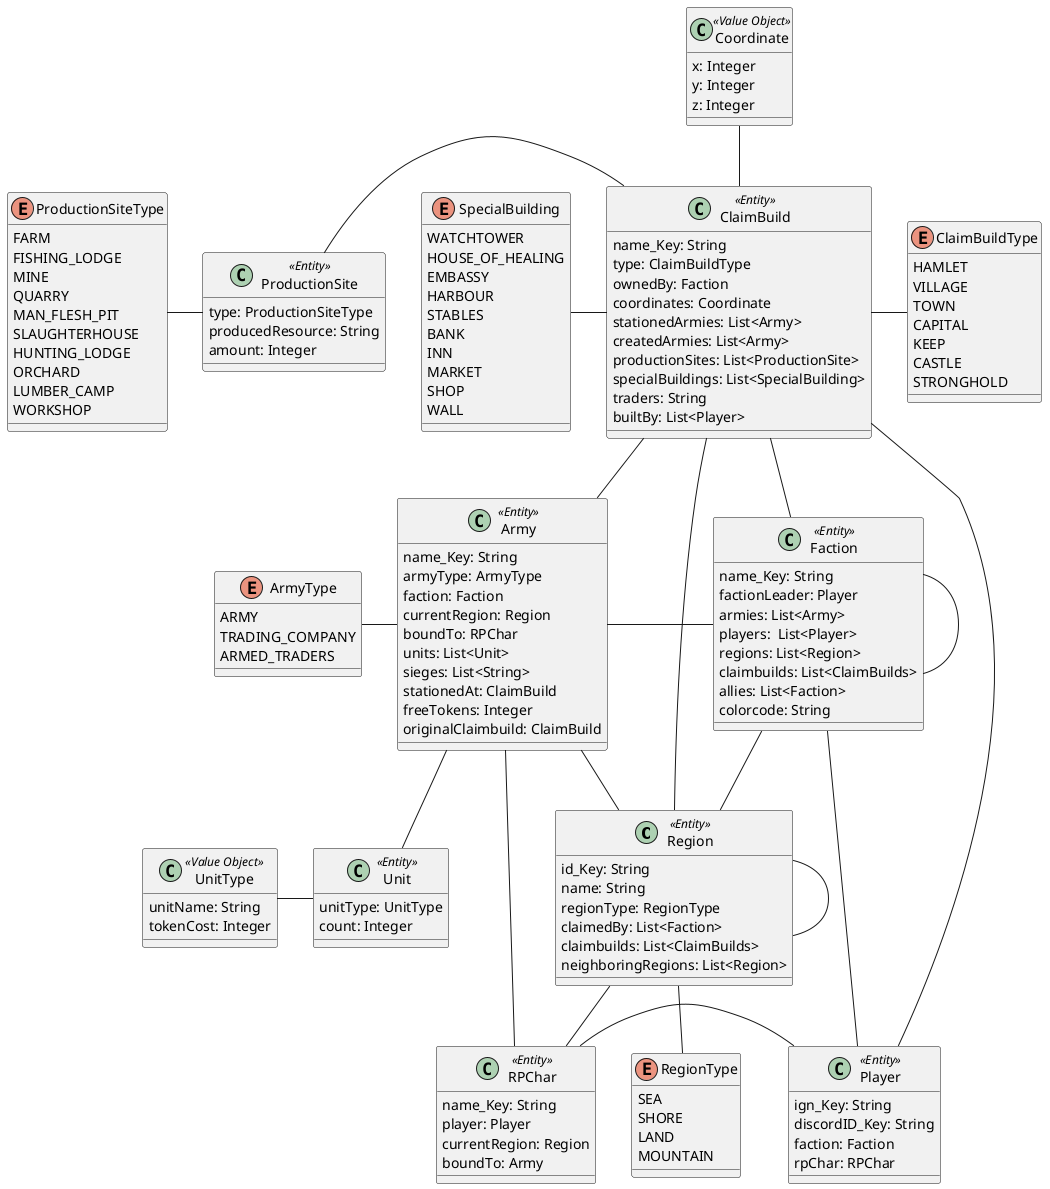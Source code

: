 @startuml
class Region <<Entity>> {
    id_Key: String
    name: String
    regionType: RegionType
    claimedBy: List<Faction>
    claimbuilds: List<ClaimBuilds>
    neighboringRegions: List<Region>
}

enum RegionType {
    SEA
    SHORE
    LAND
    MOUNTAIN
}

class ClaimBuild <<Entity>> {
    name_Key: String
    type: ClaimBuildType
    ownedBy: Faction
    coordinates: Coordinate
    stationedArmies: List<Army>
    createdArmies: List<Army>
    productionSites: List<ProductionSite>
    specialBuildings: List<SpecialBuilding>
    traders: String
    builtBy: List<Player>
}

enum ClaimBuildType {
    HAMLET
    VILLAGE
    TOWN
    CAPITAL
    KEEP
    CASTLE
    STRONGHOLD
}

class Faction <<Entity>> {
    name_Key: String
    factionLeader: Player
    armies: List<Army>
    players:  List<Player>
    regions: List<Region>
    claimbuilds: List<ClaimBuilds>
    allies: List<Faction>
    colorcode: String
}

class Player <<Entity>> {
    ign_Key: String
    discordID_Key: String
    faction: Faction
    rpChar: RPChar
}

class RPChar <<Entity>> {
    name_Key: String
    player: Player
    currentRegion: Region
    boundTo: Army
}

class Coordinate <<Value Object>> {
    x: Integer
    y: Integer
    z: Integer
}

class ProductionSite <<Entity>> {
    type: ProductionSiteType
    producedResource: String
    amount: Integer
}

enum ProductionSiteType {
    FARM
    FISHING_LODGE
    MINE
    QUARRY
    MAN_FLESH_PIT
    SLAUGHTERHOUSE
    HUNTING_LODGE
    ORCHARD
    LUMBER_CAMP
    WORKSHOP
}

enum SpecialBuilding {
    WATCHTOWER
    HOUSE_OF_HEALING
    EMBASSY
    HARBOUR
    STABLES
    BANK
    INN
    MARKET
    SHOP
    WALL
}

class Army <<Entity>> {
    name_Key: String
    armyType: ArmyType
    faction: Faction
    currentRegion: Region
    boundTo: RPChar
    units: List<Unit>
    sieges: List<String>
    stationedAt: ClaimBuild
    freeTokens: Integer
    originalClaimbuild: ClaimBuild
}

enum ArmyType {
    ARMY
    TRADING_COMPANY
    ARMED_TRADERS
}

class Unit <<Entity>> {
    unitType: UnitType
    count: Integer
}

class UnitType <<Value Object>> {
    unitName: String
    tokenCost: Integer
}

Region -  ClaimBuild
Region - Region
Region -down- RPChar
RegionType -up- Region

Faction -down- Region
Faction -right Player
Faction -left Army
Faction -up- ClaimBuild
Faction - Faction

ClaimBuild - Player
ClaimBuild -right- ClaimBuildType
ClaimBuild -up- Coordinate
ClaimBuild - Army

ProductionSite - ClaimBuild
SpecialBuilding - ClaimBuild

ProductionSite -left- ProductionSiteType


RPChar - Player

Army -down- Unit
Army - Region
Army - RPChar

ArmyType - Army

UnitType - Unit

@enduml